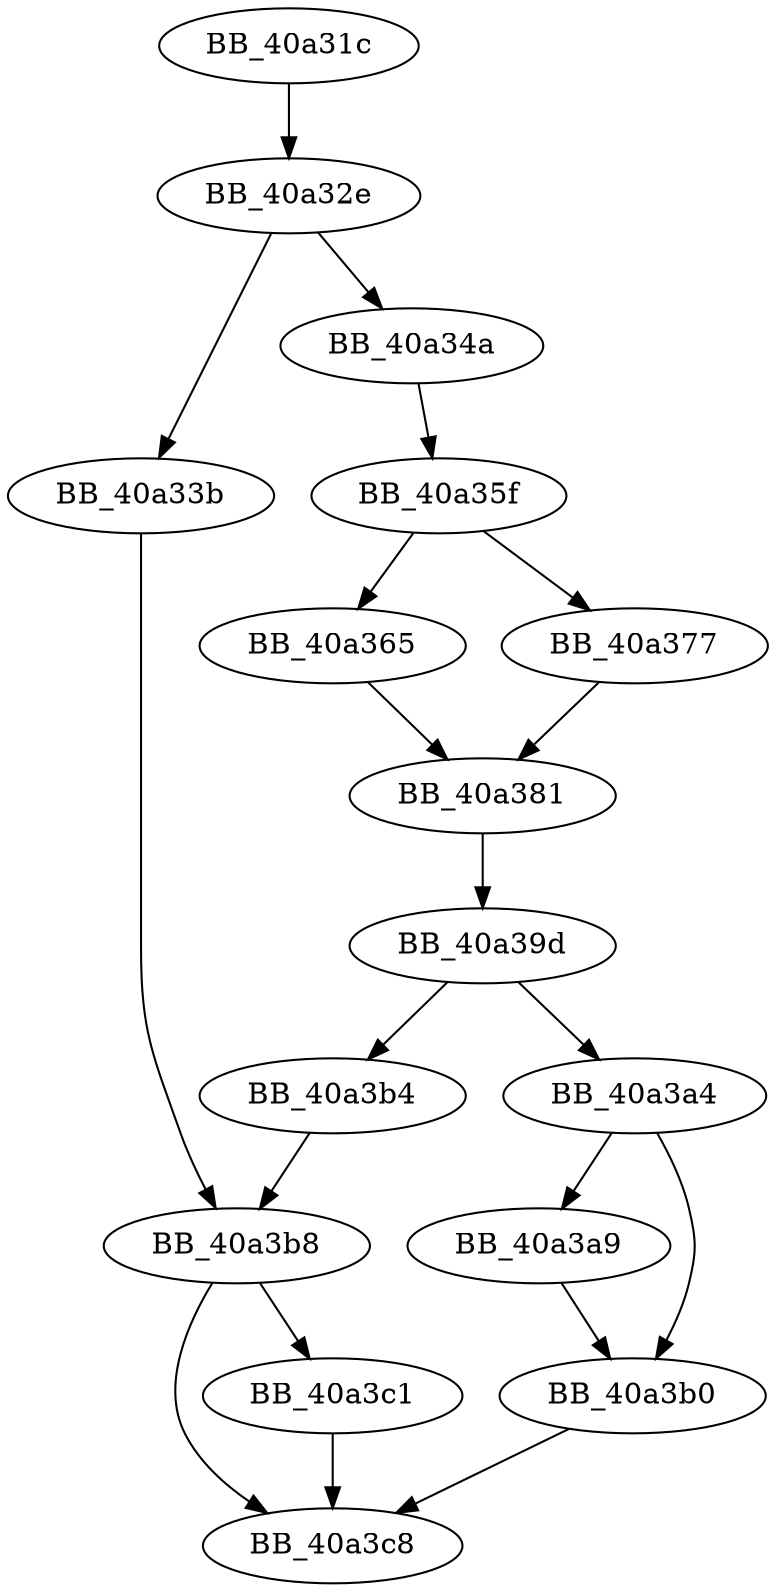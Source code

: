 DiGraph __isctype_l{
BB_40a31c->BB_40a32e
BB_40a32e->BB_40a33b
BB_40a32e->BB_40a34a
BB_40a33b->BB_40a3b8
BB_40a34a->BB_40a35f
BB_40a35f->BB_40a365
BB_40a35f->BB_40a377
BB_40a365->BB_40a381
BB_40a377->BB_40a381
BB_40a381->BB_40a39d
BB_40a39d->BB_40a3a4
BB_40a39d->BB_40a3b4
BB_40a3a4->BB_40a3a9
BB_40a3a4->BB_40a3b0
BB_40a3a9->BB_40a3b0
BB_40a3b0->BB_40a3c8
BB_40a3b4->BB_40a3b8
BB_40a3b8->BB_40a3c1
BB_40a3b8->BB_40a3c8
BB_40a3c1->BB_40a3c8
}
